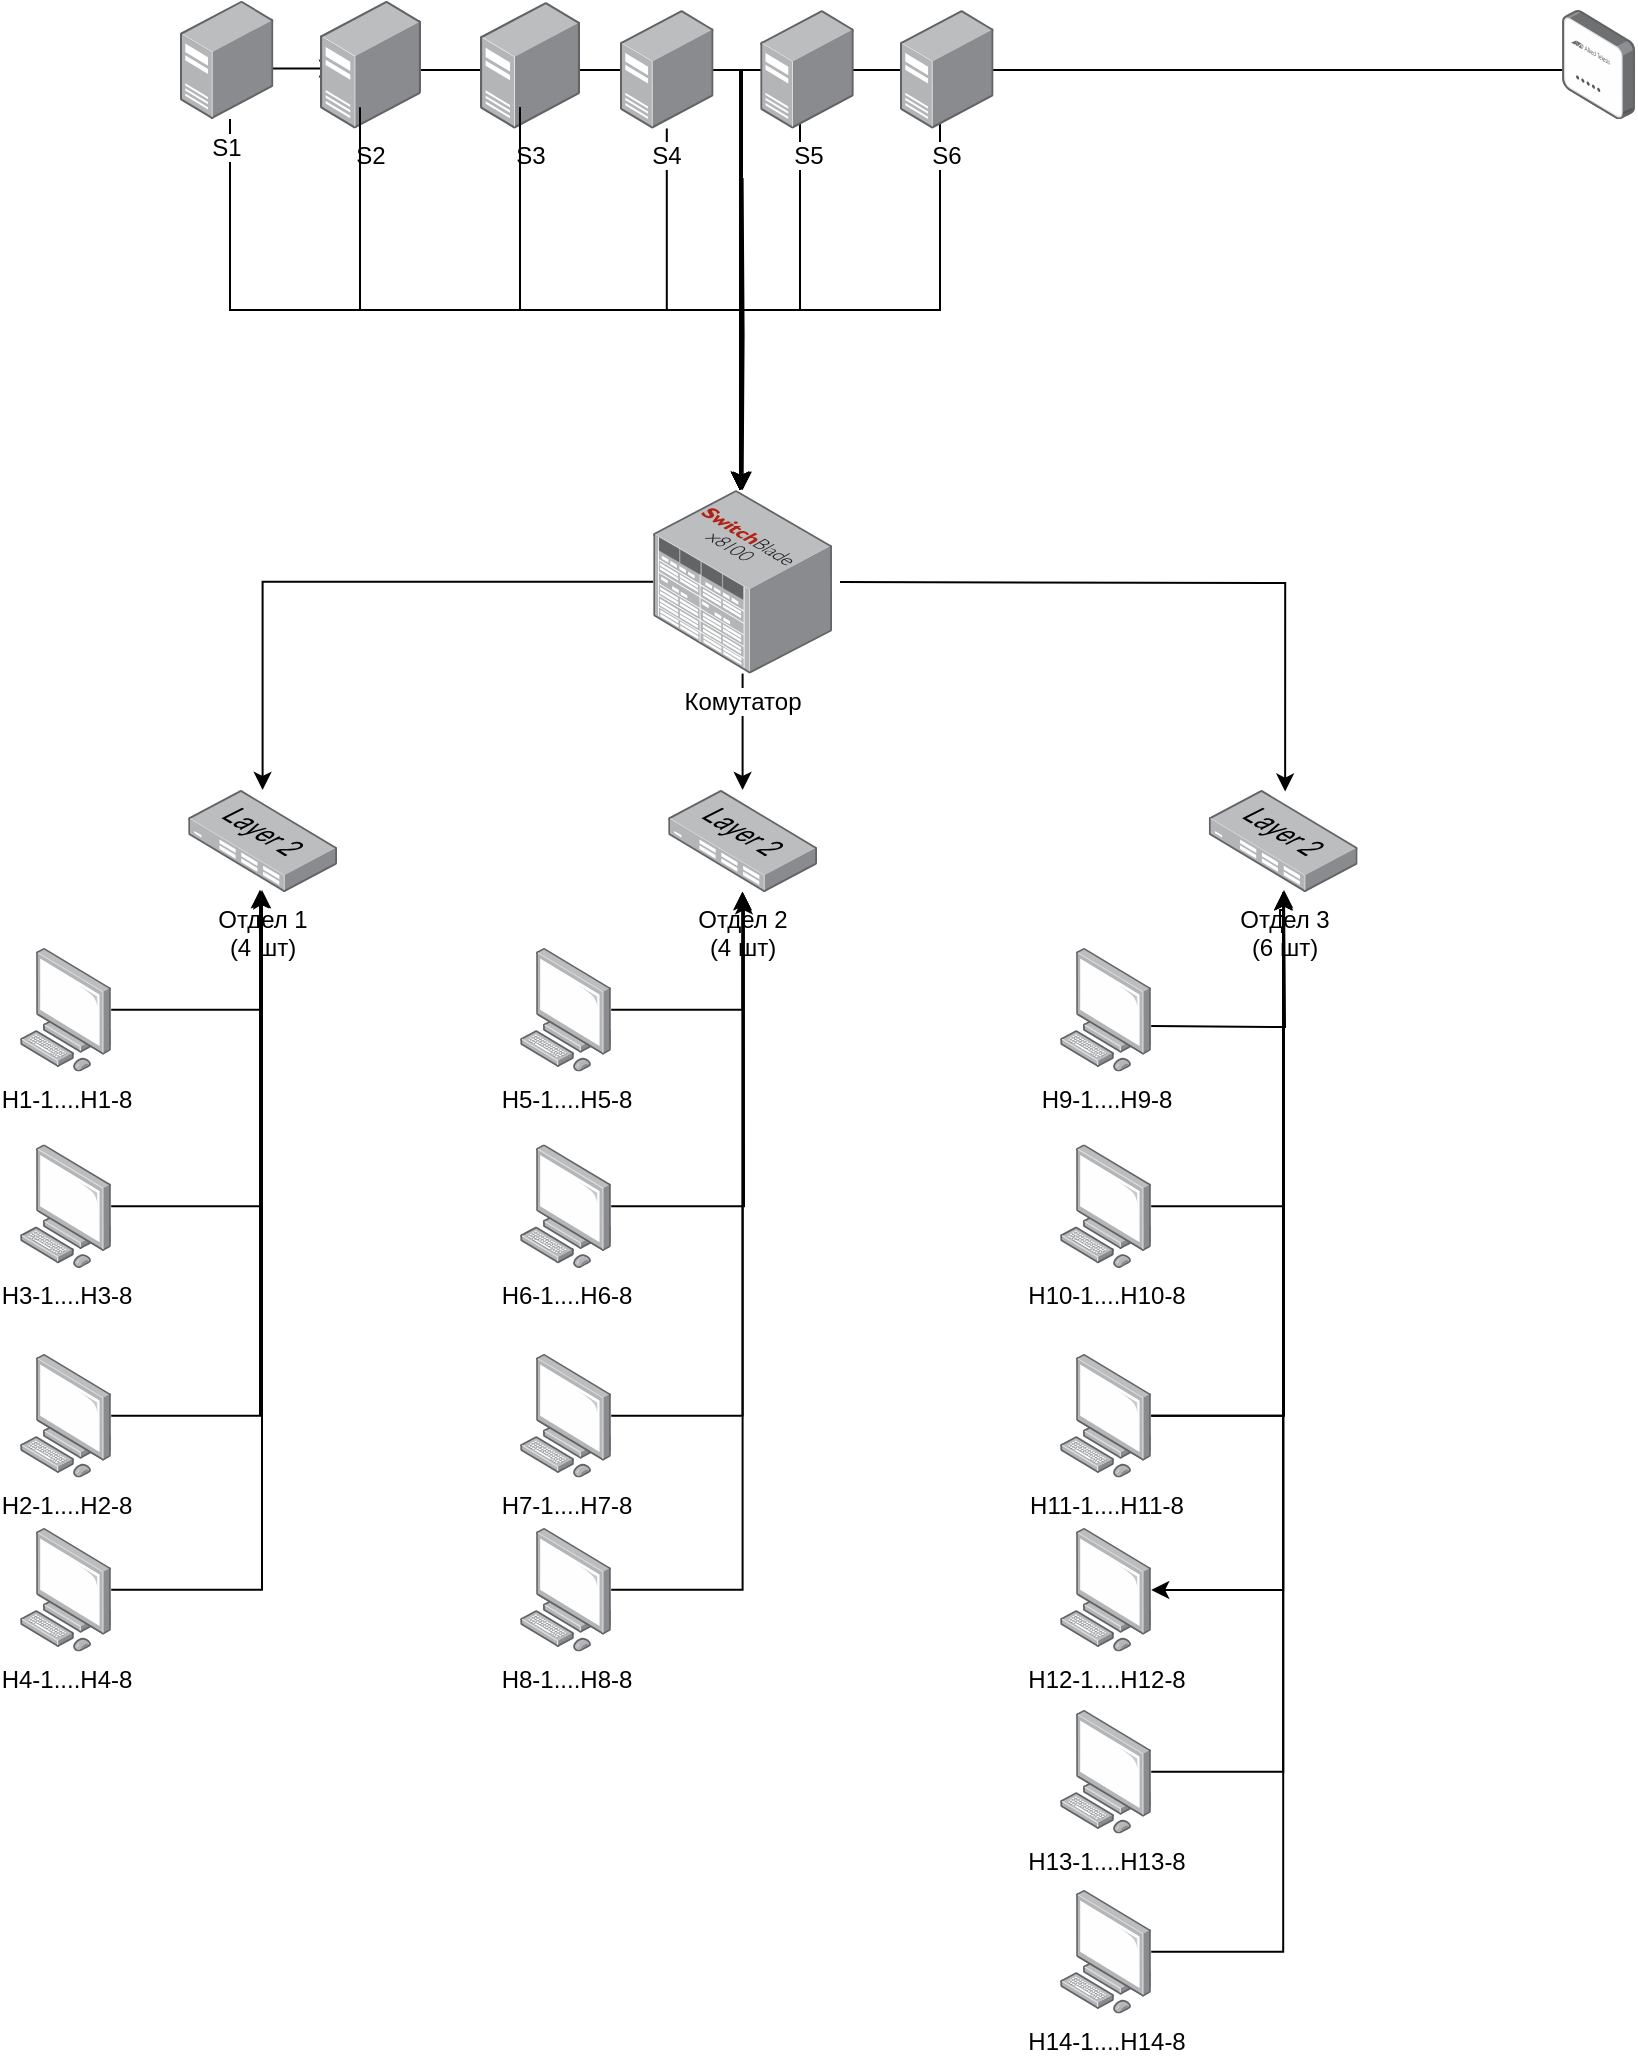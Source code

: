 <mxfile version="26.0.5">
  <diagram name="Страница — 1" id="8yhxPZ9sAqlRvRlLuSa6">
    <mxGraphModel dx="521" dy="1103" grid="1" gridSize="10" guides="1" tooltips="1" connect="1" arrows="1" fold="1" page="1" pageScale="1" pageWidth="827" pageHeight="1169" math="0" shadow="0">
      <root>
        <object label="" id="0">
          <mxCell />
        </object>
        <mxCell id="1" parent="0" />
        <mxCell id="JARcoFttrVsRiCPBKBgf-25" value="" style="edgeStyle=orthogonalEdgeStyle;rounded=0;orthogonalLoop=1;jettySize=auto;html=1;entryX=0.4;entryY=0.538;entryDx=0;entryDy=0;entryPerimeter=0;" edge="1" parent="1">
          <mxGeometry relative="1" as="geometry">
            <mxPoint x="128.5" y="49.26" as="sourcePoint" />
            <mxPoint x="178.5" y="49.26" as="targetPoint" />
            <Array as="points">
              <mxPoint x="148.5" y="49.26" />
              <mxPoint x="148.5" y="49.26" />
            </Array>
          </mxGeometry>
        </mxCell>
        <mxCell id="JARcoFttrVsRiCPBKBgf-23" style="edgeStyle=orthogonalEdgeStyle;rounded=0;orthogonalLoop=1;jettySize=auto;html=1;" edge="1" parent="1" source="_m4tts8Bsvn_CeZphiYl-13">
          <mxGeometry relative="1" as="geometry">
            <mxPoint x="380" y="260" as="targetPoint" />
            <Array as="points">
              <mxPoint x="380" y="50" />
              <mxPoint x="380" y="260" />
            </Array>
            <mxPoint x="134.11" y="74.51" as="sourcePoint" />
          </mxGeometry>
        </mxCell>
        <mxCell id="JARcoFttrVsRiCPBKBgf-21" style="edgeStyle=orthogonalEdgeStyle;rounded=0;orthogonalLoop=1;jettySize=auto;html=1;entryX=0.99;entryY=0.059;entryDx=0;entryDy=0;entryPerimeter=0;" edge="1" parent="1">
          <mxGeometry relative="1" as="geometry">
            <mxPoint x="379.996" y="259.996" as="targetPoint" />
            <Array as="points">
              <mxPoint x="481" y="50" />
              <mxPoint x="380" y="50" />
            </Array>
            <mxPoint x="480.89" y="44.58" as="sourcePoint" />
          </mxGeometry>
        </mxCell>
        <mxCell id="JARcoFttrVsRiCPBKBgf-22" style="edgeStyle=orthogonalEdgeStyle;rounded=0;orthogonalLoop=1;jettySize=auto;html=1;" edge="1" parent="1">
          <mxGeometry relative="1" as="geometry">
            <mxPoint x="380" y="260" as="targetPoint" />
            <Array as="points">
              <mxPoint x="480" y="170" />
              <mxPoint x="380" y="170" />
            </Array>
            <mxPoint x="480" y="50.0" as="sourcePoint" />
          </mxGeometry>
        </mxCell>
        <mxCell id="JARcoFttrVsRiCPBKBgf-19" style="edgeStyle=orthogonalEdgeStyle;rounded=0;orthogonalLoop=1;jettySize=auto;html=1;" edge="1" parent="1">
          <mxGeometry relative="1" as="geometry">
            <mxPoint x="380" y="260" as="targetPoint" />
            <Array as="points">
              <mxPoint x="410" y="170" />
              <mxPoint x="380" y="170" />
            </Array>
            <mxPoint x="410" y="50.0" as="sourcePoint" />
          </mxGeometry>
        </mxCell>
        <mxCell id="_m4tts8Bsvn_CeZphiYl-5" style="edgeStyle=orthogonalEdgeStyle;rounded=0;orthogonalLoop=1;jettySize=auto;html=1;" parent="1" source="_m4tts8Bsvn_CeZphiYl-1" target="_m4tts8Bsvn_CeZphiYl-15" edge="1">
          <mxGeometry relative="1" as="geometry">
            <mxPoint x="344.1" y="195.5" as="targetPoint" />
            <Array as="points">
              <mxPoint x="125" y="170" />
              <mxPoint x="381" y="170" />
            </Array>
          </mxGeometry>
        </mxCell>
        <mxCell id="_m4tts8Bsvn_CeZphiYl-1" value="S1" style="image;points=[];aspect=fixed;html=1;align=center;shadow=0;dashed=0;image=img/lib/allied_telesis/computer_and_terminals/Server_Desktop.svg;" parent="1" vertex="1">
          <mxGeometry x="100" y="15.31" width="46.7" height="59.2" as="geometry" />
        </mxCell>
        <mxCell id="_m4tts8Bsvn_CeZphiYl-11" style="edgeStyle=orthogonalEdgeStyle;rounded=0;orthogonalLoop=1;jettySize=auto;html=1;" parent="1" target="_m4tts8Bsvn_CeZphiYl-15" edge="1">
          <mxGeometry relative="1" as="geometry">
            <mxPoint x="381.3" y="104" as="sourcePoint" />
            <mxPoint x="279.4" y="305.9" as="targetPoint" />
            <Array as="points" />
          </mxGeometry>
        </mxCell>
        <mxCell id="_m4tts8Bsvn_CeZphiYl-16" style="edgeStyle=orthogonalEdgeStyle;rounded=0;orthogonalLoop=1;jettySize=auto;html=1;" parent="1" source="5nehbM33_N8TDF6x8ujO-1" target="_m4tts8Bsvn_CeZphiYl-15" edge="1">
          <mxGeometry relative="1" as="geometry">
            <Array as="points">
              <mxPoint x="381" y="50" />
            </Array>
          </mxGeometry>
        </mxCell>
        <mxCell id="JARcoFttrVsRiCPBKBgf-15" value="" style="edgeStyle=orthogonalEdgeStyle;rounded=0;orthogonalLoop=1;jettySize=auto;html=1;entryX=0.4;entryY=0.538;entryDx=0;entryDy=0;entryPerimeter=0;" edge="1" parent="1" source="_m4tts8Bsvn_CeZphiYl-2" target="5nehbM33_N8TDF6x8ujO-1">
          <mxGeometry relative="1" as="geometry">
            <Array as="points">
              <mxPoint x="240" y="50" />
              <mxPoint x="240" y="50" />
            </Array>
          </mxGeometry>
        </mxCell>
        <mxCell id="_m4tts8Bsvn_CeZphiYl-2" value="S2" style="image;points=[];aspect=fixed;html=1;align=center;shadow=0;dashed=0;image=img/lib/allied_telesis/computer_and_terminals/Server_Desktop.svg;" parent="1" vertex="1">
          <mxGeometry x="170" y="15.3" width="50.49" height="64" as="geometry" />
        </mxCell>
        <mxCell id="_m4tts8Bsvn_CeZphiYl-3" value="S6" style="image;points=[];aspect=fixed;html=1;align=center;shadow=0;dashed=0;image=img/lib/allied_telesis/computer_and_terminals/Server_Desktop.svg;" parent="1" vertex="1">
          <mxGeometry x="460" y="20" width="46.78" height="59.3" as="geometry" />
        </mxCell>
        <mxCell id="_m4tts8Bsvn_CeZphiYl-13" value="" style="image;points=[];aspect=fixed;html=1;align=center;shadow=0;dashed=0;image=img/lib/allied_telesis/wireless/Access_Point_Indoor.svg;" parent="1" vertex="1">
          <mxGeometry x="791" y="20" width="36.6" height="54.6" as="geometry" />
        </mxCell>
        <mxCell id="_m4tts8Bsvn_CeZphiYl-20" style="edgeStyle=orthogonalEdgeStyle;rounded=0;orthogonalLoop=1;jettySize=auto;html=1;" parent="1" source="_m4tts8Bsvn_CeZphiYl-15" target="_m4tts8Bsvn_CeZphiYl-18" edge="1">
          <mxGeometry relative="1" as="geometry">
            <mxPoint x="380" y="290" as="targetPoint" />
          </mxGeometry>
        </mxCell>
        <mxCell id="_m4tts8Bsvn_CeZphiYl-22" style="edgeStyle=orthogonalEdgeStyle;rounded=0;orthogonalLoop=1;jettySize=auto;html=1;" parent="1" source="_m4tts8Bsvn_CeZphiYl-15" target="_m4tts8Bsvn_CeZphiYl-17" edge="1">
          <mxGeometry relative="1" as="geometry" />
        </mxCell>
        <mxCell id="_m4tts8Bsvn_CeZphiYl-15" value="Комутатор" style="image;points=[];aspect=fixed;html=1;align=center;shadow=0;dashed=0;image=img/lib/allied_telesis/switch/Modular_Switch_SBx8112.svg;" parent="1" vertex="1">
          <mxGeometry x="336.6" y="260" width="89.4" height="91.8" as="geometry" />
        </mxCell>
        <mxCell id="_m4tts8Bsvn_CeZphiYl-17" value="Отдел 1&lt;br&gt;(4 шт)" style="image;points=[];aspect=fixed;html=1;align=center;shadow=0;dashed=0;image=img/lib/allied_telesis/switch/Switch_24_port_L2.svg;" parent="1" vertex="1">
          <mxGeometry x="104.1" y="410" width="74.4" height="51" as="geometry" />
        </mxCell>
        <mxCell id="_m4tts8Bsvn_CeZphiYl-18" value="Отдел 2&lt;br&gt;(4 шт)" style="image;points=[];aspect=fixed;html=1;align=center;shadow=0;dashed=0;image=img/lib/allied_telesis/switch/Switch_24_port_L2.svg;" parent="1" vertex="1">
          <mxGeometry x="344.1" y="410" width="74.4" height="51" as="geometry" />
        </mxCell>
        <mxCell id="OwDQ4F999s0GaOjFifqz-12" value="" style="edgeStyle=orthogonalEdgeStyle;rounded=0;orthogonalLoop=1;jettySize=auto;html=1;" parent="1" source="_m4tts8Bsvn_CeZphiYl-19" target="_m4tts8Bsvn_CeZphiYl-46" edge="1">
          <mxGeometry relative="1" as="geometry">
            <Array as="points">
              <mxPoint x="652" y="810" />
            </Array>
          </mxGeometry>
        </mxCell>
        <mxCell id="_m4tts8Bsvn_CeZphiYl-19" value="Отдел 3&lt;br&gt;(6 шт)" style="image;points=[];aspect=fixed;html=1;align=center;shadow=0;dashed=0;image=img/lib/allied_telesis/switch/Switch_24_port_L2.svg;" parent="1" vertex="1">
          <mxGeometry x="614.4" y="410" width="74.4" height="51" as="geometry" />
        </mxCell>
        <mxCell id="_m4tts8Bsvn_CeZphiYl-24" value="H1-1....H1-8" style="image;points=[];aspect=fixed;html=1;align=center;shadow=0;dashed=0;image=img/lib/allied_telesis/computer_and_terminals/Personal_Computer.svg;" parent="1" vertex="1">
          <mxGeometry x="20" y="489" width="45.6" height="61.8" as="geometry" />
        </mxCell>
        <mxCell id="_m4tts8Bsvn_CeZphiYl-28" style="edgeStyle=orthogonalEdgeStyle;rounded=0;orthogonalLoop=1;jettySize=auto;html=1;" parent="1" source="_m4tts8Bsvn_CeZphiYl-25" edge="1">
          <mxGeometry relative="1" as="geometry">
            <mxPoint x="140" y="460" as="targetPoint" />
            <Array as="points">
              <mxPoint x="140" y="723" />
            </Array>
          </mxGeometry>
        </mxCell>
        <mxCell id="_m4tts8Bsvn_CeZphiYl-25" value="H2-1....H2-8" style="image;points=[];aspect=fixed;html=1;align=center;shadow=0;dashed=0;image=img/lib/allied_telesis/computer_and_terminals/Personal_Computer.svg;" parent="1" vertex="1">
          <mxGeometry x="20" y="692" width="45.6" height="61.8" as="geometry" />
        </mxCell>
        <mxCell id="_m4tts8Bsvn_CeZphiYl-29" style="edgeStyle=orthogonalEdgeStyle;rounded=0;orthogonalLoop=1;jettySize=auto;html=1;" parent="1" source="_m4tts8Bsvn_CeZphiYl-26" edge="1">
          <mxGeometry relative="1" as="geometry">
            <mxPoint x="140" y="460" as="targetPoint" />
            <Array as="points">
              <mxPoint x="140" y="618" />
            </Array>
          </mxGeometry>
        </mxCell>
        <mxCell id="_m4tts8Bsvn_CeZphiYl-26" value="H3-1....H3-8" style="image;points=[];aspect=fixed;html=1;align=center;shadow=0;dashed=0;image=img/lib/allied_telesis/computer_and_terminals/Personal_Computer.svg;" parent="1" vertex="1">
          <mxGeometry x="20" y="587.2" width="45.6" height="61.8" as="geometry" />
        </mxCell>
        <mxCell id="_m4tts8Bsvn_CeZphiYl-27" style="edgeStyle=orthogonalEdgeStyle;rounded=0;orthogonalLoop=1;jettySize=auto;html=1;entryX=0.542;entryY=1.008;entryDx=0;entryDy=0;entryPerimeter=0;" parent="1" source="_m4tts8Bsvn_CeZphiYl-24" edge="1">
          <mxGeometry relative="1" as="geometry">
            <mxPoint x="140.325" y="460.408" as="targetPoint" />
            <Array as="points">
              <mxPoint x="141" y="520" />
              <mxPoint x="141" y="470" />
            </Array>
          </mxGeometry>
        </mxCell>
        <mxCell id="_m4tts8Bsvn_CeZphiYl-32" value="H5-1....H5-8" style="image;points=[];aspect=fixed;html=1;align=center;shadow=0;dashed=0;image=img/lib/allied_telesis/computer_and_terminals/Personal_Computer.svg;" parent="1" vertex="1">
          <mxGeometry x="270" y="489" width="45.6" height="61.8" as="geometry" />
        </mxCell>
        <mxCell id="_m4tts8Bsvn_CeZphiYl-39" style="edgeStyle=orthogonalEdgeStyle;rounded=0;orthogonalLoop=1;jettySize=auto;html=1;" parent="1" source="_m4tts8Bsvn_CeZphiYl-33" target="_m4tts8Bsvn_CeZphiYl-18" edge="1">
          <mxGeometry relative="1" as="geometry" />
        </mxCell>
        <mxCell id="_m4tts8Bsvn_CeZphiYl-33" value="H7-1....H7-8" style="image;points=[];aspect=fixed;html=1;align=center;shadow=0;dashed=0;image=img/lib/allied_telesis/computer_and_terminals/Personal_Computer.svg;" parent="1" vertex="1">
          <mxGeometry x="270" y="692" width="45.6" height="61.8" as="geometry" />
        </mxCell>
        <mxCell id="_m4tts8Bsvn_CeZphiYl-37" style="edgeStyle=orthogonalEdgeStyle;rounded=0;orthogonalLoop=1;jettySize=auto;html=1;" parent="1" source="_m4tts8Bsvn_CeZphiYl-34" target="_m4tts8Bsvn_CeZphiYl-18" edge="1">
          <mxGeometry relative="1" as="geometry" />
        </mxCell>
        <mxCell id="_m4tts8Bsvn_CeZphiYl-34" value="H8-1....H8-8" style="image;points=[];aspect=fixed;html=1;align=center;shadow=0;dashed=0;image=img/lib/allied_telesis/computer_and_terminals/Personal_Computer.svg;" parent="1" vertex="1">
          <mxGeometry x="270" y="779" width="45.6" height="61.8" as="geometry" />
        </mxCell>
        <mxCell id="_m4tts8Bsvn_CeZphiYl-36" value="H6-1....H6-8" style="image;points=[];aspect=fixed;html=1;align=center;shadow=0;dashed=0;image=img/lib/allied_telesis/computer_and_terminals/Personal_Computer.svg;" parent="1" vertex="1">
          <mxGeometry x="270" y="587.2" width="45.6" height="61.8" as="geometry" />
        </mxCell>
        <mxCell id="_m4tts8Bsvn_CeZphiYl-40" style="edgeStyle=orthogonalEdgeStyle;rounded=0;orthogonalLoop=1;jettySize=auto;html=1;entryX=0.509;entryY=1.043;entryDx=0;entryDy=0;entryPerimeter=0;" parent="1" source="_m4tts8Bsvn_CeZphiYl-36" target="_m4tts8Bsvn_CeZphiYl-18" edge="1">
          <mxGeometry relative="1" as="geometry" />
        </mxCell>
        <mxCell id="_m4tts8Bsvn_CeZphiYl-41" style="edgeStyle=orthogonalEdgeStyle;rounded=0;orthogonalLoop=1;jettySize=auto;html=1;entryX=0.499;entryY=0.996;entryDx=0;entryDy=0;entryPerimeter=0;" parent="1" source="_m4tts8Bsvn_CeZphiYl-32" target="_m4tts8Bsvn_CeZphiYl-18" edge="1">
          <mxGeometry relative="1" as="geometry" />
        </mxCell>
        <mxCell id="_m4tts8Bsvn_CeZphiYl-49" style="edgeStyle=orthogonalEdgeStyle;rounded=0;orthogonalLoop=1;jettySize=auto;html=1;" parent="1" source="_m4tts8Bsvn_CeZphiYl-42" target="_m4tts8Bsvn_CeZphiYl-19" edge="1">
          <mxGeometry relative="1" as="geometry">
            <Array as="points">
              <mxPoint x="652" y="723" />
              <mxPoint x="652" y="473" />
              <mxPoint x="650" y="473" />
              <mxPoint x="650" y="470" />
              <mxPoint x="652" y="470" />
            </Array>
          </mxGeometry>
        </mxCell>
        <mxCell id="_m4tts8Bsvn_CeZphiYl-48" style="edgeStyle=orthogonalEdgeStyle;rounded=0;orthogonalLoop=1;jettySize=auto;html=1;" parent="1" source="_m4tts8Bsvn_CeZphiYl-43" target="_m4tts8Bsvn_CeZphiYl-19" edge="1">
          <mxGeometry relative="1" as="geometry" />
        </mxCell>
        <mxCell id="_m4tts8Bsvn_CeZphiYl-43" value="H10-1....H10-8" style="image;points=[];aspect=fixed;html=1;align=center;shadow=0;dashed=0;image=img/lib/allied_telesis/computer_and_terminals/Personal_Computer.svg;" parent="1" vertex="1">
          <mxGeometry x="540" y="587.2" width="45.6" height="61.8" as="geometry" />
        </mxCell>
        <mxCell id="_m4tts8Bsvn_CeZphiYl-52" style="edgeStyle=orthogonalEdgeStyle;rounded=0;orthogonalLoop=1;jettySize=auto;html=1;" parent="1" source="_m4tts8Bsvn_CeZphiYl-44" target="_m4tts8Bsvn_CeZphiYl-19" edge="1">
          <mxGeometry relative="1" as="geometry" />
        </mxCell>
        <mxCell id="_m4tts8Bsvn_CeZphiYl-44" value="H14-1....H14-8" style="image;points=[];aspect=fixed;html=1;align=center;shadow=0;dashed=0;image=img/lib/allied_telesis/computer_and_terminals/Personal_Computer.svg;" parent="1" vertex="1">
          <mxGeometry x="540" y="960" width="45.6" height="61.8" as="geometry" />
        </mxCell>
        <mxCell id="_m4tts8Bsvn_CeZphiYl-51" style="edgeStyle=orthogonalEdgeStyle;rounded=0;orthogonalLoop=1;jettySize=auto;html=1;" parent="1" source="_m4tts8Bsvn_CeZphiYl-45" target="_m4tts8Bsvn_CeZphiYl-19" edge="1">
          <mxGeometry relative="1" as="geometry" />
        </mxCell>
        <mxCell id="_m4tts8Bsvn_CeZphiYl-45" value="H13-1....H13-8" style="image;points=[];aspect=fixed;html=1;align=center;shadow=0;dashed=0;image=img/lib/allied_telesis/computer_and_terminals/Personal_Computer.svg;" parent="1" vertex="1">
          <mxGeometry x="540" y="870" width="45.6" height="61.8" as="geometry" />
        </mxCell>
        <mxCell id="_m4tts8Bsvn_CeZphiYl-50" style="edgeStyle=orthogonalEdgeStyle;rounded=0;orthogonalLoop=1;jettySize=auto;html=1;" parent="1" source="_m4tts8Bsvn_CeZphiYl-42" target="_m4tts8Bsvn_CeZphiYl-19" edge="1">
          <mxGeometry relative="1" as="geometry" />
        </mxCell>
        <mxCell id="_m4tts8Bsvn_CeZphiYl-46" value="H12-1....H12-8" style="image;points=[];aspect=fixed;html=1;align=center;shadow=0;dashed=0;image=img/lib/allied_telesis/computer_and_terminals/Personal_Computer.svg;" parent="1" vertex="1">
          <mxGeometry x="540" y="779" width="45.6" height="61.8" as="geometry" />
        </mxCell>
        <mxCell id="5nehbM33_N8TDF6x8ujO-4" value="" style="edgeStyle=orthogonalEdgeStyle;rounded=0;orthogonalLoop=1;jettySize=auto;html=1;" parent="1" source="5nehbM33_N8TDF6x8ujO-1" target="_m4tts8Bsvn_CeZphiYl-15" edge="1">
          <mxGeometry relative="1" as="geometry">
            <Array as="points">
              <mxPoint x="381" y="50" />
            </Array>
          </mxGeometry>
        </mxCell>
        <mxCell id="OwDQ4F999s0GaOjFifqz-9" value="S5" style="image;points=[];aspect=fixed;html=1;align=center;shadow=0;dashed=0;image=img/lib/allied_telesis/computer_and_terminals/Server_Desktop.svg;" parent="1" vertex="1">
          <mxGeometry x="390.11" y="20" width="46.78" height="59.3" as="geometry" />
        </mxCell>
        <mxCell id="5nehbM33_N8TDF6x8ujO-5" value="" style="edgeStyle=orthogonalEdgeStyle;rounded=0;orthogonalLoop=1;jettySize=auto;html=1;" parent="1" source="5nehbM33_N8TDF6x8ujO-1" target="_m4tts8Bsvn_CeZphiYl-15" edge="1">
          <mxGeometry relative="1" as="geometry">
            <Array as="points">
              <mxPoint x="380" y="50" />
            </Array>
          </mxGeometry>
        </mxCell>
        <mxCell id="5nehbM33_N8TDF6x8ujO-6" value="" style="edgeStyle=orthogonalEdgeStyle;rounded=0;orthogonalLoop=1;jettySize=auto;html=1;" parent="1" source="5nehbM33_N8TDF6x8ujO-1" target="_m4tts8Bsvn_CeZphiYl-15" edge="1">
          <mxGeometry relative="1" as="geometry">
            <Array as="points">
              <mxPoint x="380" y="50" />
            </Array>
          </mxGeometry>
        </mxCell>
        <mxCell id="5nehbM33_N8TDF6x8ujO-2" value="" style="edgeStyle=orthogonalEdgeStyle;rounded=0;orthogonalLoop=1;jettySize=auto;html=1;" parent="1" source="OwDQ4F999s0GaOjFifqz-7" target="_m4tts8Bsvn_CeZphiYl-15" edge="1">
          <mxGeometry relative="1" as="geometry">
            <Array as="points">
              <mxPoint x="343" y="170" />
              <mxPoint x="380" y="170" />
            </Array>
          </mxGeometry>
        </mxCell>
        <mxCell id="JARcoFttrVsRiCPBKBgf-4" value="" style="edgeStyle=orthogonalEdgeStyle;rounded=0;orthogonalLoop=1;jettySize=auto;html=1;" edge="1" parent="1" source="JARcoFttrVsRiCPBKBgf-3">
          <mxGeometry relative="1" as="geometry">
            <mxPoint x="141" y="460" as="targetPoint" />
            <Array as="points">
              <mxPoint x="141" y="810" />
            </Array>
          </mxGeometry>
        </mxCell>
        <mxCell id="JARcoFttrVsRiCPBKBgf-3" value="H4-1....H4-8" style="image;points=[];aspect=fixed;html=1;align=center;shadow=0;dashed=0;image=img/lib/allied_telesis/computer_and_terminals/Personal_Computer.svg;" vertex="1" parent="1">
          <mxGeometry x="20" y="779" width="45.6" height="61.8" as="geometry" />
        </mxCell>
        <mxCell id="_m4tts8Bsvn_CeZphiYl-42" value="H11-1....H11-8" style="image;points=[];aspect=fixed;html=1;align=center;shadow=0;dashed=0;image=img/lib/allied_telesis/computer_and_terminals/Personal_Computer.svg;" parent="1" vertex="1">
          <mxGeometry x="540" y="692" width="45.6" height="61.8" as="geometry" />
        </mxCell>
        <mxCell id="JARcoFttrVsRiCPBKBgf-6" value="H9-1....H9-8" style="image;points=[];aspect=fixed;html=1;align=center;shadow=0;dashed=0;image=img/lib/allied_telesis/computer_and_terminals/Personal_Computer.svg;" vertex="1" parent="1">
          <mxGeometry x="540" y="489.0" width="45.6" height="61.8" as="geometry" />
        </mxCell>
        <mxCell id="JARcoFttrVsRiCPBKBgf-7" style="edgeStyle=orthogonalEdgeStyle;rounded=0;orthogonalLoop=1;jettySize=auto;html=1;entryX=0.513;entryY=0.015;entryDx=0;entryDy=0;entryPerimeter=0;" edge="1" parent="1" target="_m4tts8Bsvn_CeZphiYl-19">
          <mxGeometry relative="1" as="geometry">
            <mxPoint x="651" y="380" as="targetPoint" />
            <mxPoint x="430" y="306" as="sourcePoint" />
          </mxGeometry>
        </mxCell>
        <mxCell id="5nehbM33_N8TDF6x8ujO-1" value="S3" style="image;points=[];aspect=fixed;html=1;align=center;shadow=0;dashed=0;image=img/lib/allied_telesis/computer_and_terminals/Server_Desktop.svg;" parent="1" vertex="1">
          <mxGeometry x="250.0" y="15.92" width="50" height="63.38" as="geometry" />
        </mxCell>
        <mxCell id="OwDQ4F999s0GaOjFifqz-7" value="S4" style="image;points=[];aspect=fixed;html=1;align=center;shadow=0;dashed=0;image=img/lib/allied_telesis/computer_and_terminals/Server_Desktop.svg;" parent="1" vertex="1">
          <mxGeometry x="320" y="20" width="46.78" height="59.3" as="geometry" />
        </mxCell>
        <mxCell id="JARcoFttrVsRiCPBKBgf-12" style="edgeStyle=orthogonalEdgeStyle;rounded=0;orthogonalLoop=1;jettySize=auto;html=1;" edge="1" parent="1">
          <mxGeometry relative="1" as="geometry">
            <mxPoint x="380" y="260" as="targetPoint" />
            <Array as="points">
              <mxPoint x="190" y="170" />
              <mxPoint x="380" y="170" />
            </Array>
            <mxPoint x="190" y="68.6" as="sourcePoint" />
          </mxGeometry>
        </mxCell>
        <mxCell id="JARcoFttrVsRiCPBKBgf-16" style="edgeStyle=orthogonalEdgeStyle;rounded=0;orthogonalLoop=1;jettySize=auto;html=1;" edge="1" parent="1">
          <mxGeometry relative="1" as="geometry">
            <mxPoint x="380" y="260" as="targetPoint" />
            <Array as="points">
              <mxPoint x="270" y="170" />
              <mxPoint x="380" y="170" />
            </Array>
            <mxPoint x="270" y="68.51" as="sourcePoint" />
          </mxGeometry>
        </mxCell>
        <mxCell id="JARcoFttrVsRiCPBKBgf-27" style="edgeStyle=orthogonalEdgeStyle;rounded=0;orthogonalLoop=1;jettySize=auto;html=1;" edge="1" parent="1">
          <mxGeometry relative="1" as="geometry">
            <mxPoint x="585.6" y="528" as="sourcePoint" />
            <mxPoint x="652" y="460" as="targetPoint" />
          </mxGeometry>
        </mxCell>
      </root>
    </mxGraphModel>
  </diagram>
</mxfile>
